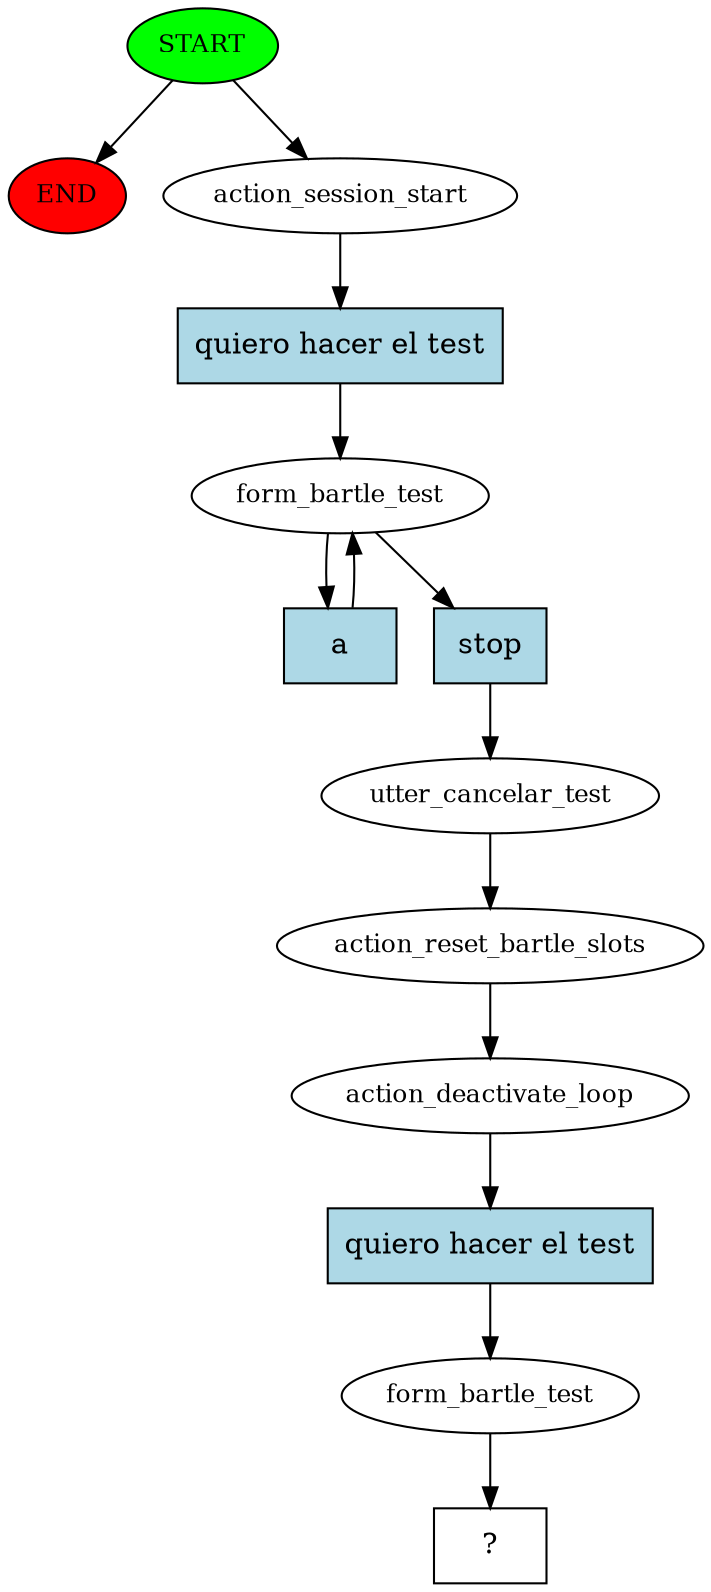 digraph  {
0 [class="start active", fillcolor=green, fontsize=12, label=START, style=filled];
"-1" [class=end, fillcolor=red, fontsize=12, label=END, style=filled];
1 [class=active, fontsize=12, label=action_session_start];
2 [class=active, fontsize=12, label=form_bartle_test];
5 [class=active, fontsize=12, label=utter_cancelar_test];
6 [class=active, fontsize=12, label=action_reset_bartle_slots];
7 [class=active, fontsize=12, label=action_deactivate_loop];
8 [class=active, fontsize=12, label=form_bartle_test];
9 [class="intent dashed active", label="  ?  ", shape=rect];
10 [class="intent active", fillcolor=lightblue, label="quiero hacer el test", shape=rect, style=filled];
11 [class="intent active", fillcolor=lightblue, label=a, shape=rect, style=filled];
12 [class="intent active", fillcolor=lightblue, label=stop, shape=rect, style=filled];
13 [class="intent active", fillcolor=lightblue, label="quiero hacer el test", shape=rect, style=filled];
0 -> "-1"  [class="", key=NONE, label=""];
0 -> 1  [class=active, key=NONE, label=""];
1 -> 10  [class=active, key=0];
2 -> 11  [class=active, key=0];
2 -> 12  [class=active, key=0];
5 -> 6  [class=active, key=NONE, label=""];
6 -> 7  [class=active, key=NONE, label=""];
7 -> 13  [class=active, key=0];
8 -> 9  [class=active, key=NONE, label=""];
10 -> 2  [class=active, key=0];
11 -> 2  [class=active, key=0];
12 -> 5  [class=active, key=0];
13 -> 8  [class=active, key=0];
}
